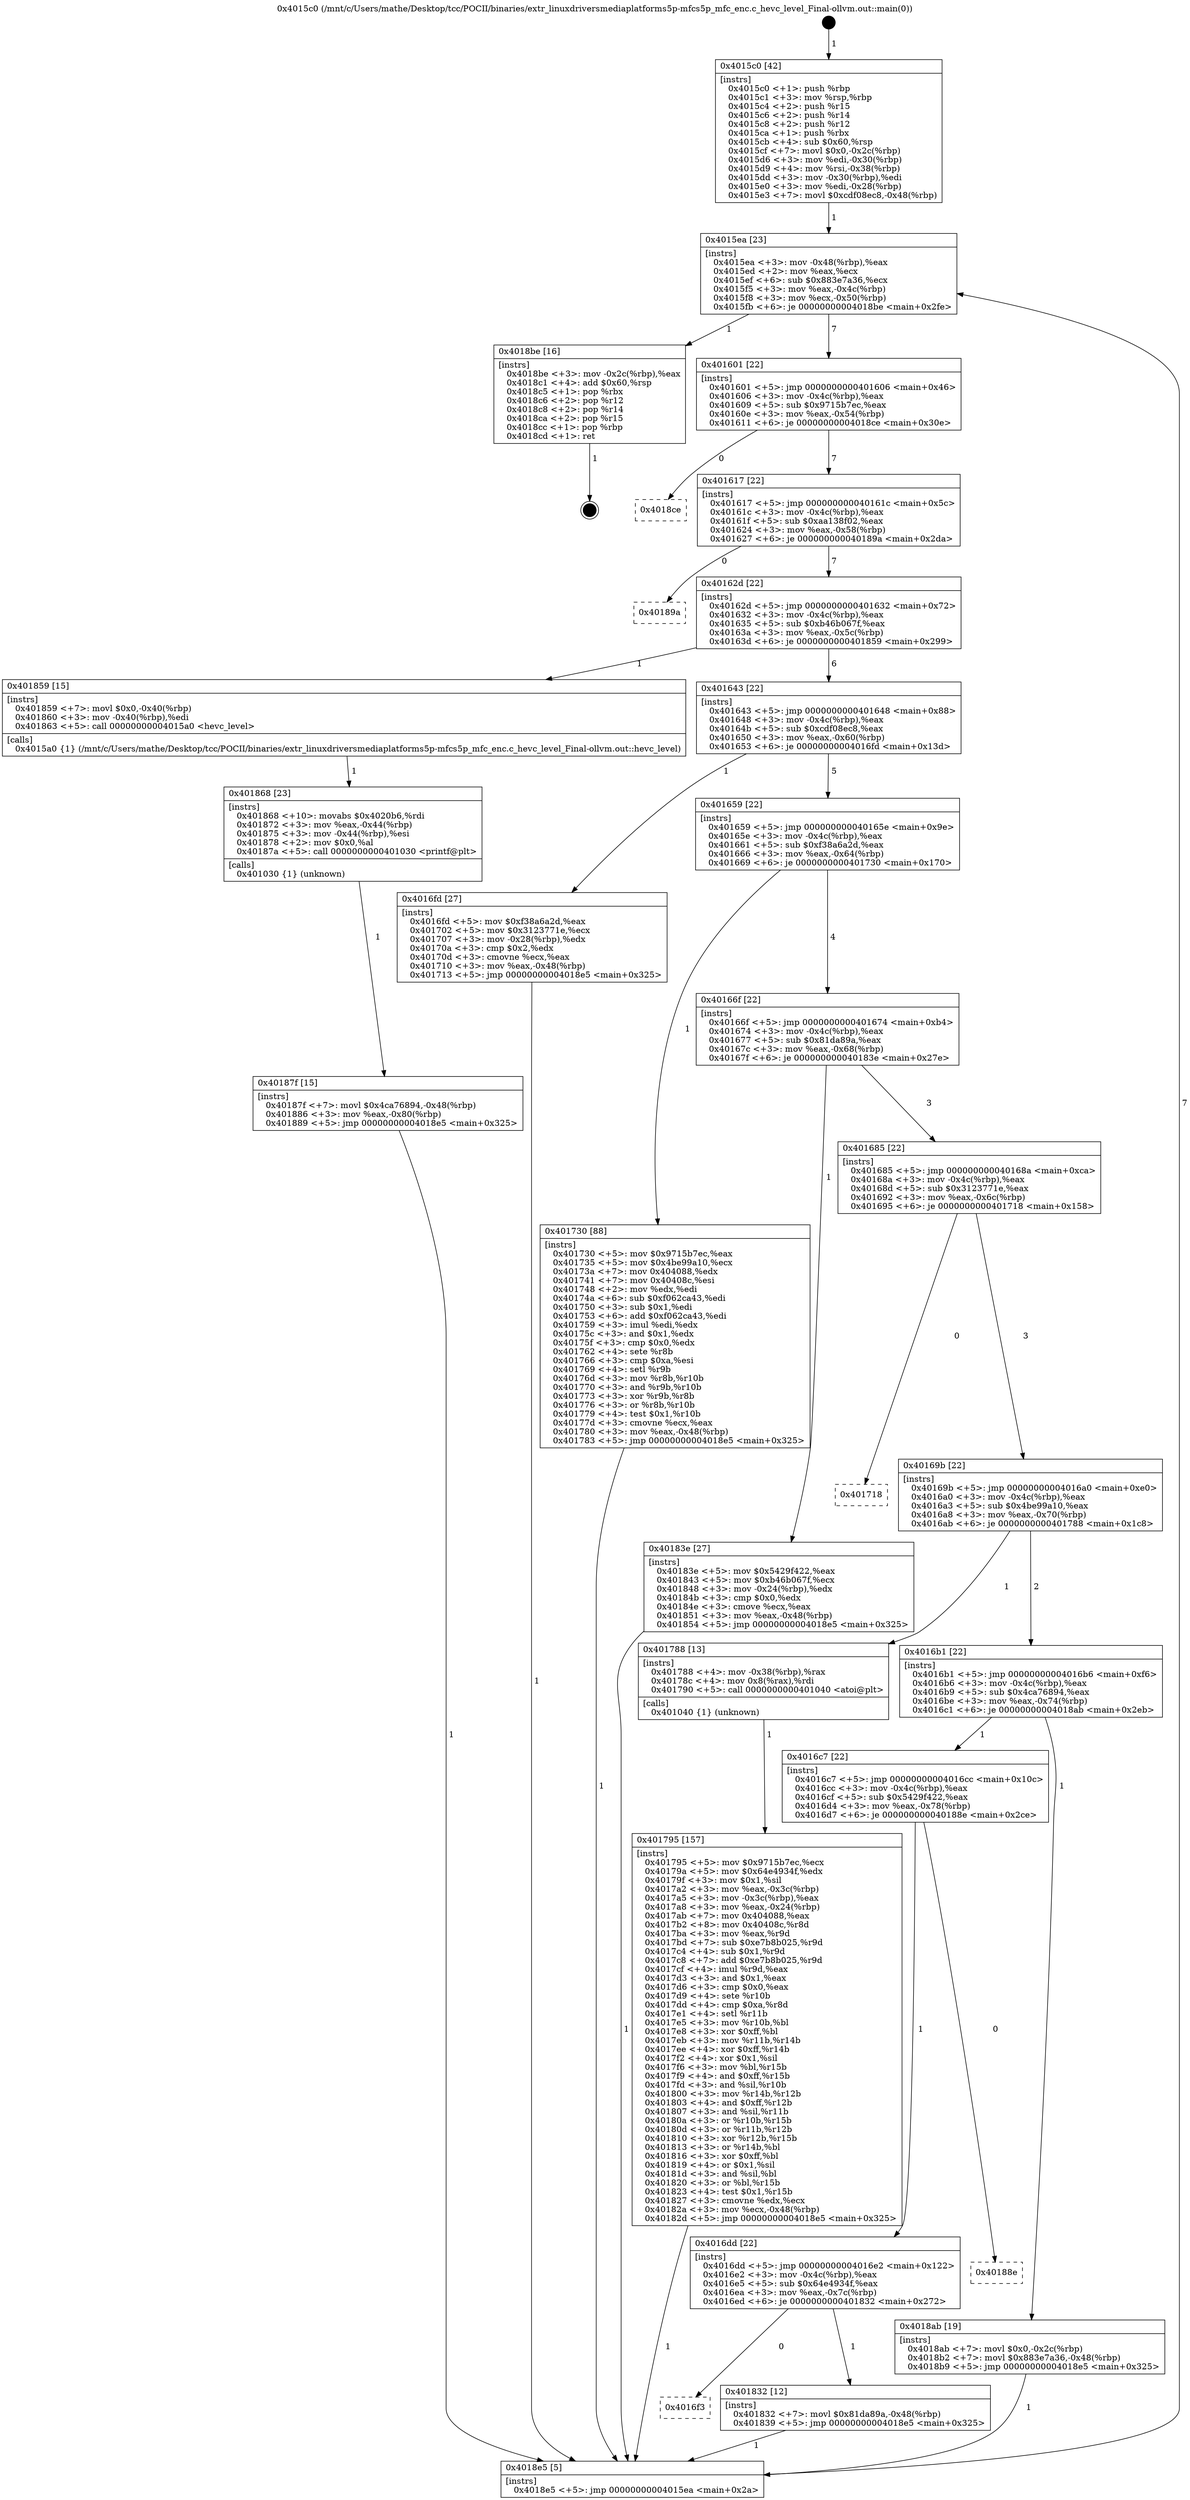 digraph "0x4015c0" {
  label = "0x4015c0 (/mnt/c/Users/mathe/Desktop/tcc/POCII/binaries/extr_linuxdriversmediaplatforms5p-mfcs5p_mfc_enc.c_hevc_level_Final-ollvm.out::main(0))"
  labelloc = "t"
  node[shape=record]

  Entry [label="",width=0.3,height=0.3,shape=circle,fillcolor=black,style=filled]
  "0x4015ea" [label="{
     0x4015ea [23]\l
     | [instrs]\l
     &nbsp;&nbsp;0x4015ea \<+3\>: mov -0x48(%rbp),%eax\l
     &nbsp;&nbsp;0x4015ed \<+2\>: mov %eax,%ecx\l
     &nbsp;&nbsp;0x4015ef \<+6\>: sub $0x883e7a36,%ecx\l
     &nbsp;&nbsp;0x4015f5 \<+3\>: mov %eax,-0x4c(%rbp)\l
     &nbsp;&nbsp;0x4015f8 \<+3\>: mov %ecx,-0x50(%rbp)\l
     &nbsp;&nbsp;0x4015fb \<+6\>: je 00000000004018be \<main+0x2fe\>\l
  }"]
  "0x4018be" [label="{
     0x4018be [16]\l
     | [instrs]\l
     &nbsp;&nbsp;0x4018be \<+3\>: mov -0x2c(%rbp),%eax\l
     &nbsp;&nbsp;0x4018c1 \<+4\>: add $0x60,%rsp\l
     &nbsp;&nbsp;0x4018c5 \<+1\>: pop %rbx\l
     &nbsp;&nbsp;0x4018c6 \<+2\>: pop %r12\l
     &nbsp;&nbsp;0x4018c8 \<+2\>: pop %r14\l
     &nbsp;&nbsp;0x4018ca \<+2\>: pop %r15\l
     &nbsp;&nbsp;0x4018cc \<+1\>: pop %rbp\l
     &nbsp;&nbsp;0x4018cd \<+1\>: ret\l
  }"]
  "0x401601" [label="{
     0x401601 [22]\l
     | [instrs]\l
     &nbsp;&nbsp;0x401601 \<+5\>: jmp 0000000000401606 \<main+0x46\>\l
     &nbsp;&nbsp;0x401606 \<+3\>: mov -0x4c(%rbp),%eax\l
     &nbsp;&nbsp;0x401609 \<+5\>: sub $0x9715b7ec,%eax\l
     &nbsp;&nbsp;0x40160e \<+3\>: mov %eax,-0x54(%rbp)\l
     &nbsp;&nbsp;0x401611 \<+6\>: je 00000000004018ce \<main+0x30e\>\l
  }"]
  Exit [label="",width=0.3,height=0.3,shape=circle,fillcolor=black,style=filled,peripheries=2]
  "0x4018ce" [label="{
     0x4018ce\l
  }", style=dashed]
  "0x401617" [label="{
     0x401617 [22]\l
     | [instrs]\l
     &nbsp;&nbsp;0x401617 \<+5\>: jmp 000000000040161c \<main+0x5c\>\l
     &nbsp;&nbsp;0x40161c \<+3\>: mov -0x4c(%rbp),%eax\l
     &nbsp;&nbsp;0x40161f \<+5\>: sub $0xaa138f02,%eax\l
     &nbsp;&nbsp;0x401624 \<+3\>: mov %eax,-0x58(%rbp)\l
     &nbsp;&nbsp;0x401627 \<+6\>: je 000000000040189a \<main+0x2da\>\l
  }"]
  "0x40187f" [label="{
     0x40187f [15]\l
     | [instrs]\l
     &nbsp;&nbsp;0x40187f \<+7\>: movl $0x4ca76894,-0x48(%rbp)\l
     &nbsp;&nbsp;0x401886 \<+3\>: mov %eax,-0x80(%rbp)\l
     &nbsp;&nbsp;0x401889 \<+5\>: jmp 00000000004018e5 \<main+0x325\>\l
  }"]
  "0x40189a" [label="{
     0x40189a\l
  }", style=dashed]
  "0x40162d" [label="{
     0x40162d [22]\l
     | [instrs]\l
     &nbsp;&nbsp;0x40162d \<+5\>: jmp 0000000000401632 \<main+0x72\>\l
     &nbsp;&nbsp;0x401632 \<+3\>: mov -0x4c(%rbp),%eax\l
     &nbsp;&nbsp;0x401635 \<+5\>: sub $0xb46b067f,%eax\l
     &nbsp;&nbsp;0x40163a \<+3\>: mov %eax,-0x5c(%rbp)\l
     &nbsp;&nbsp;0x40163d \<+6\>: je 0000000000401859 \<main+0x299\>\l
  }"]
  "0x401868" [label="{
     0x401868 [23]\l
     | [instrs]\l
     &nbsp;&nbsp;0x401868 \<+10\>: movabs $0x4020b6,%rdi\l
     &nbsp;&nbsp;0x401872 \<+3\>: mov %eax,-0x44(%rbp)\l
     &nbsp;&nbsp;0x401875 \<+3\>: mov -0x44(%rbp),%esi\l
     &nbsp;&nbsp;0x401878 \<+2\>: mov $0x0,%al\l
     &nbsp;&nbsp;0x40187a \<+5\>: call 0000000000401030 \<printf@plt\>\l
     | [calls]\l
     &nbsp;&nbsp;0x401030 \{1\} (unknown)\l
  }"]
  "0x401859" [label="{
     0x401859 [15]\l
     | [instrs]\l
     &nbsp;&nbsp;0x401859 \<+7\>: movl $0x0,-0x40(%rbp)\l
     &nbsp;&nbsp;0x401860 \<+3\>: mov -0x40(%rbp),%edi\l
     &nbsp;&nbsp;0x401863 \<+5\>: call 00000000004015a0 \<hevc_level\>\l
     | [calls]\l
     &nbsp;&nbsp;0x4015a0 \{1\} (/mnt/c/Users/mathe/Desktop/tcc/POCII/binaries/extr_linuxdriversmediaplatforms5p-mfcs5p_mfc_enc.c_hevc_level_Final-ollvm.out::hevc_level)\l
  }"]
  "0x401643" [label="{
     0x401643 [22]\l
     | [instrs]\l
     &nbsp;&nbsp;0x401643 \<+5\>: jmp 0000000000401648 \<main+0x88\>\l
     &nbsp;&nbsp;0x401648 \<+3\>: mov -0x4c(%rbp),%eax\l
     &nbsp;&nbsp;0x40164b \<+5\>: sub $0xcdf08ec8,%eax\l
     &nbsp;&nbsp;0x401650 \<+3\>: mov %eax,-0x60(%rbp)\l
     &nbsp;&nbsp;0x401653 \<+6\>: je 00000000004016fd \<main+0x13d\>\l
  }"]
  "0x4016f3" [label="{
     0x4016f3\l
  }", style=dashed]
  "0x4016fd" [label="{
     0x4016fd [27]\l
     | [instrs]\l
     &nbsp;&nbsp;0x4016fd \<+5\>: mov $0xf38a6a2d,%eax\l
     &nbsp;&nbsp;0x401702 \<+5\>: mov $0x3123771e,%ecx\l
     &nbsp;&nbsp;0x401707 \<+3\>: mov -0x28(%rbp),%edx\l
     &nbsp;&nbsp;0x40170a \<+3\>: cmp $0x2,%edx\l
     &nbsp;&nbsp;0x40170d \<+3\>: cmovne %ecx,%eax\l
     &nbsp;&nbsp;0x401710 \<+3\>: mov %eax,-0x48(%rbp)\l
     &nbsp;&nbsp;0x401713 \<+5\>: jmp 00000000004018e5 \<main+0x325\>\l
  }"]
  "0x401659" [label="{
     0x401659 [22]\l
     | [instrs]\l
     &nbsp;&nbsp;0x401659 \<+5\>: jmp 000000000040165e \<main+0x9e\>\l
     &nbsp;&nbsp;0x40165e \<+3\>: mov -0x4c(%rbp),%eax\l
     &nbsp;&nbsp;0x401661 \<+5\>: sub $0xf38a6a2d,%eax\l
     &nbsp;&nbsp;0x401666 \<+3\>: mov %eax,-0x64(%rbp)\l
     &nbsp;&nbsp;0x401669 \<+6\>: je 0000000000401730 \<main+0x170\>\l
  }"]
  "0x4018e5" [label="{
     0x4018e5 [5]\l
     | [instrs]\l
     &nbsp;&nbsp;0x4018e5 \<+5\>: jmp 00000000004015ea \<main+0x2a\>\l
  }"]
  "0x4015c0" [label="{
     0x4015c0 [42]\l
     | [instrs]\l
     &nbsp;&nbsp;0x4015c0 \<+1\>: push %rbp\l
     &nbsp;&nbsp;0x4015c1 \<+3\>: mov %rsp,%rbp\l
     &nbsp;&nbsp;0x4015c4 \<+2\>: push %r15\l
     &nbsp;&nbsp;0x4015c6 \<+2\>: push %r14\l
     &nbsp;&nbsp;0x4015c8 \<+2\>: push %r12\l
     &nbsp;&nbsp;0x4015ca \<+1\>: push %rbx\l
     &nbsp;&nbsp;0x4015cb \<+4\>: sub $0x60,%rsp\l
     &nbsp;&nbsp;0x4015cf \<+7\>: movl $0x0,-0x2c(%rbp)\l
     &nbsp;&nbsp;0x4015d6 \<+3\>: mov %edi,-0x30(%rbp)\l
     &nbsp;&nbsp;0x4015d9 \<+4\>: mov %rsi,-0x38(%rbp)\l
     &nbsp;&nbsp;0x4015dd \<+3\>: mov -0x30(%rbp),%edi\l
     &nbsp;&nbsp;0x4015e0 \<+3\>: mov %edi,-0x28(%rbp)\l
     &nbsp;&nbsp;0x4015e3 \<+7\>: movl $0xcdf08ec8,-0x48(%rbp)\l
  }"]
  "0x401832" [label="{
     0x401832 [12]\l
     | [instrs]\l
     &nbsp;&nbsp;0x401832 \<+7\>: movl $0x81da89a,-0x48(%rbp)\l
     &nbsp;&nbsp;0x401839 \<+5\>: jmp 00000000004018e5 \<main+0x325\>\l
  }"]
  "0x401730" [label="{
     0x401730 [88]\l
     | [instrs]\l
     &nbsp;&nbsp;0x401730 \<+5\>: mov $0x9715b7ec,%eax\l
     &nbsp;&nbsp;0x401735 \<+5\>: mov $0x4be99a10,%ecx\l
     &nbsp;&nbsp;0x40173a \<+7\>: mov 0x404088,%edx\l
     &nbsp;&nbsp;0x401741 \<+7\>: mov 0x40408c,%esi\l
     &nbsp;&nbsp;0x401748 \<+2\>: mov %edx,%edi\l
     &nbsp;&nbsp;0x40174a \<+6\>: sub $0xf062ca43,%edi\l
     &nbsp;&nbsp;0x401750 \<+3\>: sub $0x1,%edi\l
     &nbsp;&nbsp;0x401753 \<+6\>: add $0xf062ca43,%edi\l
     &nbsp;&nbsp;0x401759 \<+3\>: imul %edi,%edx\l
     &nbsp;&nbsp;0x40175c \<+3\>: and $0x1,%edx\l
     &nbsp;&nbsp;0x40175f \<+3\>: cmp $0x0,%edx\l
     &nbsp;&nbsp;0x401762 \<+4\>: sete %r8b\l
     &nbsp;&nbsp;0x401766 \<+3\>: cmp $0xa,%esi\l
     &nbsp;&nbsp;0x401769 \<+4\>: setl %r9b\l
     &nbsp;&nbsp;0x40176d \<+3\>: mov %r8b,%r10b\l
     &nbsp;&nbsp;0x401770 \<+3\>: and %r9b,%r10b\l
     &nbsp;&nbsp;0x401773 \<+3\>: xor %r9b,%r8b\l
     &nbsp;&nbsp;0x401776 \<+3\>: or %r8b,%r10b\l
     &nbsp;&nbsp;0x401779 \<+4\>: test $0x1,%r10b\l
     &nbsp;&nbsp;0x40177d \<+3\>: cmovne %ecx,%eax\l
     &nbsp;&nbsp;0x401780 \<+3\>: mov %eax,-0x48(%rbp)\l
     &nbsp;&nbsp;0x401783 \<+5\>: jmp 00000000004018e5 \<main+0x325\>\l
  }"]
  "0x40166f" [label="{
     0x40166f [22]\l
     | [instrs]\l
     &nbsp;&nbsp;0x40166f \<+5\>: jmp 0000000000401674 \<main+0xb4\>\l
     &nbsp;&nbsp;0x401674 \<+3\>: mov -0x4c(%rbp),%eax\l
     &nbsp;&nbsp;0x401677 \<+5\>: sub $0x81da89a,%eax\l
     &nbsp;&nbsp;0x40167c \<+3\>: mov %eax,-0x68(%rbp)\l
     &nbsp;&nbsp;0x40167f \<+6\>: je 000000000040183e \<main+0x27e\>\l
  }"]
  "0x4016dd" [label="{
     0x4016dd [22]\l
     | [instrs]\l
     &nbsp;&nbsp;0x4016dd \<+5\>: jmp 00000000004016e2 \<main+0x122\>\l
     &nbsp;&nbsp;0x4016e2 \<+3\>: mov -0x4c(%rbp),%eax\l
     &nbsp;&nbsp;0x4016e5 \<+5\>: sub $0x64e4934f,%eax\l
     &nbsp;&nbsp;0x4016ea \<+3\>: mov %eax,-0x7c(%rbp)\l
     &nbsp;&nbsp;0x4016ed \<+6\>: je 0000000000401832 \<main+0x272\>\l
  }"]
  "0x40183e" [label="{
     0x40183e [27]\l
     | [instrs]\l
     &nbsp;&nbsp;0x40183e \<+5\>: mov $0x5429f422,%eax\l
     &nbsp;&nbsp;0x401843 \<+5\>: mov $0xb46b067f,%ecx\l
     &nbsp;&nbsp;0x401848 \<+3\>: mov -0x24(%rbp),%edx\l
     &nbsp;&nbsp;0x40184b \<+3\>: cmp $0x0,%edx\l
     &nbsp;&nbsp;0x40184e \<+3\>: cmove %ecx,%eax\l
     &nbsp;&nbsp;0x401851 \<+3\>: mov %eax,-0x48(%rbp)\l
     &nbsp;&nbsp;0x401854 \<+5\>: jmp 00000000004018e5 \<main+0x325\>\l
  }"]
  "0x401685" [label="{
     0x401685 [22]\l
     | [instrs]\l
     &nbsp;&nbsp;0x401685 \<+5\>: jmp 000000000040168a \<main+0xca\>\l
     &nbsp;&nbsp;0x40168a \<+3\>: mov -0x4c(%rbp),%eax\l
     &nbsp;&nbsp;0x40168d \<+5\>: sub $0x3123771e,%eax\l
     &nbsp;&nbsp;0x401692 \<+3\>: mov %eax,-0x6c(%rbp)\l
     &nbsp;&nbsp;0x401695 \<+6\>: je 0000000000401718 \<main+0x158\>\l
  }"]
  "0x40188e" [label="{
     0x40188e\l
  }", style=dashed]
  "0x401718" [label="{
     0x401718\l
  }", style=dashed]
  "0x40169b" [label="{
     0x40169b [22]\l
     | [instrs]\l
     &nbsp;&nbsp;0x40169b \<+5\>: jmp 00000000004016a0 \<main+0xe0\>\l
     &nbsp;&nbsp;0x4016a0 \<+3\>: mov -0x4c(%rbp),%eax\l
     &nbsp;&nbsp;0x4016a3 \<+5\>: sub $0x4be99a10,%eax\l
     &nbsp;&nbsp;0x4016a8 \<+3\>: mov %eax,-0x70(%rbp)\l
     &nbsp;&nbsp;0x4016ab \<+6\>: je 0000000000401788 \<main+0x1c8\>\l
  }"]
  "0x4016c7" [label="{
     0x4016c7 [22]\l
     | [instrs]\l
     &nbsp;&nbsp;0x4016c7 \<+5\>: jmp 00000000004016cc \<main+0x10c\>\l
     &nbsp;&nbsp;0x4016cc \<+3\>: mov -0x4c(%rbp),%eax\l
     &nbsp;&nbsp;0x4016cf \<+5\>: sub $0x5429f422,%eax\l
     &nbsp;&nbsp;0x4016d4 \<+3\>: mov %eax,-0x78(%rbp)\l
     &nbsp;&nbsp;0x4016d7 \<+6\>: je 000000000040188e \<main+0x2ce\>\l
  }"]
  "0x401788" [label="{
     0x401788 [13]\l
     | [instrs]\l
     &nbsp;&nbsp;0x401788 \<+4\>: mov -0x38(%rbp),%rax\l
     &nbsp;&nbsp;0x40178c \<+4\>: mov 0x8(%rax),%rdi\l
     &nbsp;&nbsp;0x401790 \<+5\>: call 0000000000401040 \<atoi@plt\>\l
     | [calls]\l
     &nbsp;&nbsp;0x401040 \{1\} (unknown)\l
  }"]
  "0x4016b1" [label="{
     0x4016b1 [22]\l
     | [instrs]\l
     &nbsp;&nbsp;0x4016b1 \<+5\>: jmp 00000000004016b6 \<main+0xf6\>\l
     &nbsp;&nbsp;0x4016b6 \<+3\>: mov -0x4c(%rbp),%eax\l
     &nbsp;&nbsp;0x4016b9 \<+5\>: sub $0x4ca76894,%eax\l
     &nbsp;&nbsp;0x4016be \<+3\>: mov %eax,-0x74(%rbp)\l
     &nbsp;&nbsp;0x4016c1 \<+6\>: je 00000000004018ab \<main+0x2eb\>\l
  }"]
  "0x401795" [label="{
     0x401795 [157]\l
     | [instrs]\l
     &nbsp;&nbsp;0x401795 \<+5\>: mov $0x9715b7ec,%ecx\l
     &nbsp;&nbsp;0x40179a \<+5\>: mov $0x64e4934f,%edx\l
     &nbsp;&nbsp;0x40179f \<+3\>: mov $0x1,%sil\l
     &nbsp;&nbsp;0x4017a2 \<+3\>: mov %eax,-0x3c(%rbp)\l
     &nbsp;&nbsp;0x4017a5 \<+3\>: mov -0x3c(%rbp),%eax\l
     &nbsp;&nbsp;0x4017a8 \<+3\>: mov %eax,-0x24(%rbp)\l
     &nbsp;&nbsp;0x4017ab \<+7\>: mov 0x404088,%eax\l
     &nbsp;&nbsp;0x4017b2 \<+8\>: mov 0x40408c,%r8d\l
     &nbsp;&nbsp;0x4017ba \<+3\>: mov %eax,%r9d\l
     &nbsp;&nbsp;0x4017bd \<+7\>: sub $0xe7b8b025,%r9d\l
     &nbsp;&nbsp;0x4017c4 \<+4\>: sub $0x1,%r9d\l
     &nbsp;&nbsp;0x4017c8 \<+7\>: add $0xe7b8b025,%r9d\l
     &nbsp;&nbsp;0x4017cf \<+4\>: imul %r9d,%eax\l
     &nbsp;&nbsp;0x4017d3 \<+3\>: and $0x1,%eax\l
     &nbsp;&nbsp;0x4017d6 \<+3\>: cmp $0x0,%eax\l
     &nbsp;&nbsp;0x4017d9 \<+4\>: sete %r10b\l
     &nbsp;&nbsp;0x4017dd \<+4\>: cmp $0xa,%r8d\l
     &nbsp;&nbsp;0x4017e1 \<+4\>: setl %r11b\l
     &nbsp;&nbsp;0x4017e5 \<+3\>: mov %r10b,%bl\l
     &nbsp;&nbsp;0x4017e8 \<+3\>: xor $0xff,%bl\l
     &nbsp;&nbsp;0x4017eb \<+3\>: mov %r11b,%r14b\l
     &nbsp;&nbsp;0x4017ee \<+4\>: xor $0xff,%r14b\l
     &nbsp;&nbsp;0x4017f2 \<+4\>: xor $0x1,%sil\l
     &nbsp;&nbsp;0x4017f6 \<+3\>: mov %bl,%r15b\l
     &nbsp;&nbsp;0x4017f9 \<+4\>: and $0xff,%r15b\l
     &nbsp;&nbsp;0x4017fd \<+3\>: and %sil,%r10b\l
     &nbsp;&nbsp;0x401800 \<+3\>: mov %r14b,%r12b\l
     &nbsp;&nbsp;0x401803 \<+4\>: and $0xff,%r12b\l
     &nbsp;&nbsp;0x401807 \<+3\>: and %sil,%r11b\l
     &nbsp;&nbsp;0x40180a \<+3\>: or %r10b,%r15b\l
     &nbsp;&nbsp;0x40180d \<+3\>: or %r11b,%r12b\l
     &nbsp;&nbsp;0x401810 \<+3\>: xor %r12b,%r15b\l
     &nbsp;&nbsp;0x401813 \<+3\>: or %r14b,%bl\l
     &nbsp;&nbsp;0x401816 \<+3\>: xor $0xff,%bl\l
     &nbsp;&nbsp;0x401819 \<+4\>: or $0x1,%sil\l
     &nbsp;&nbsp;0x40181d \<+3\>: and %sil,%bl\l
     &nbsp;&nbsp;0x401820 \<+3\>: or %bl,%r15b\l
     &nbsp;&nbsp;0x401823 \<+4\>: test $0x1,%r15b\l
     &nbsp;&nbsp;0x401827 \<+3\>: cmovne %edx,%ecx\l
     &nbsp;&nbsp;0x40182a \<+3\>: mov %ecx,-0x48(%rbp)\l
     &nbsp;&nbsp;0x40182d \<+5\>: jmp 00000000004018e5 \<main+0x325\>\l
  }"]
  "0x4018ab" [label="{
     0x4018ab [19]\l
     | [instrs]\l
     &nbsp;&nbsp;0x4018ab \<+7\>: movl $0x0,-0x2c(%rbp)\l
     &nbsp;&nbsp;0x4018b2 \<+7\>: movl $0x883e7a36,-0x48(%rbp)\l
     &nbsp;&nbsp;0x4018b9 \<+5\>: jmp 00000000004018e5 \<main+0x325\>\l
  }"]
  Entry -> "0x4015c0" [label=" 1"]
  "0x4015ea" -> "0x4018be" [label=" 1"]
  "0x4015ea" -> "0x401601" [label=" 7"]
  "0x4018be" -> Exit [label=" 1"]
  "0x401601" -> "0x4018ce" [label=" 0"]
  "0x401601" -> "0x401617" [label=" 7"]
  "0x4018ab" -> "0x4018e5" [label=" 1"]
  "0x401617" -> "0x40189a" [label=" 0"]
  "0x401617" -> "0x40162d" [label=" 7"]
  "0x40187f" -> "0x4018e5" [label=" 1"]
  "0x40162d" -> "0x401859" [label=" 1"]
  "0x40162d" -> "0x401643" [label=" 6"]
  "0x401868" -> "0x40187f" [label=" 1"]
  "0x401643" -> "0x4016fd" [label=" 1"]
  "0x401643" -> "0x401659" [label=" 5"]
  "0x4016fd" -> "0x4018e5" [label=" 1"]
  "0x4015c0" -> "0x4015ea" [label=" 1"]
  "0x4018e5" -> "0x4015ea" [label=" 7"]
  "0x401859" -> "0x401868" [label=" 1"]
  "0x401659" -> "0x401730" [label=" 1"]
  "0x401659" -> "0x40166f" [label=" 4"]
  "0x401730" -> "0x4018e5" [label=" 1"]
  "0x40183e" -> "0x4018e5" [label=" 1"]
  "0x40166f" -> "0x40183e" [label=" 1"]
  "0x40166f" -> "0x401685" [label=" 3"]
  "0x4016dd" -> "0x4016f3" [label=" 0"]
  "0x401685" -> "0x401718" [label=" 0"]
  "0x401685" -> "0x40169b" [label=" 3"]
  "0x4016dd" -> "0x401832" [label=" 1"]
  "0x40169b" -> "0x401788" [label=" 1"]
  "0x40169b" -> "0x4016b1" [label=" 2"]
  "0x401788" -> "0x401795" [label=" 1"]
  "0x401795" -> "0x4018e5" [label=" 1"]
  "0x4016c7" -> "0x4016dd" [label=" 1"]
  "0x4016b1" -> "0x4018ab" [label=" 1"]
  "0x4016b1" -> "0x4016c7" [label=" 1"]
  "0x401832" -> "0x4018e5" [label=" 1"]
  "0x4016c7" -> "0x40188e" [label=" 0"]
}
